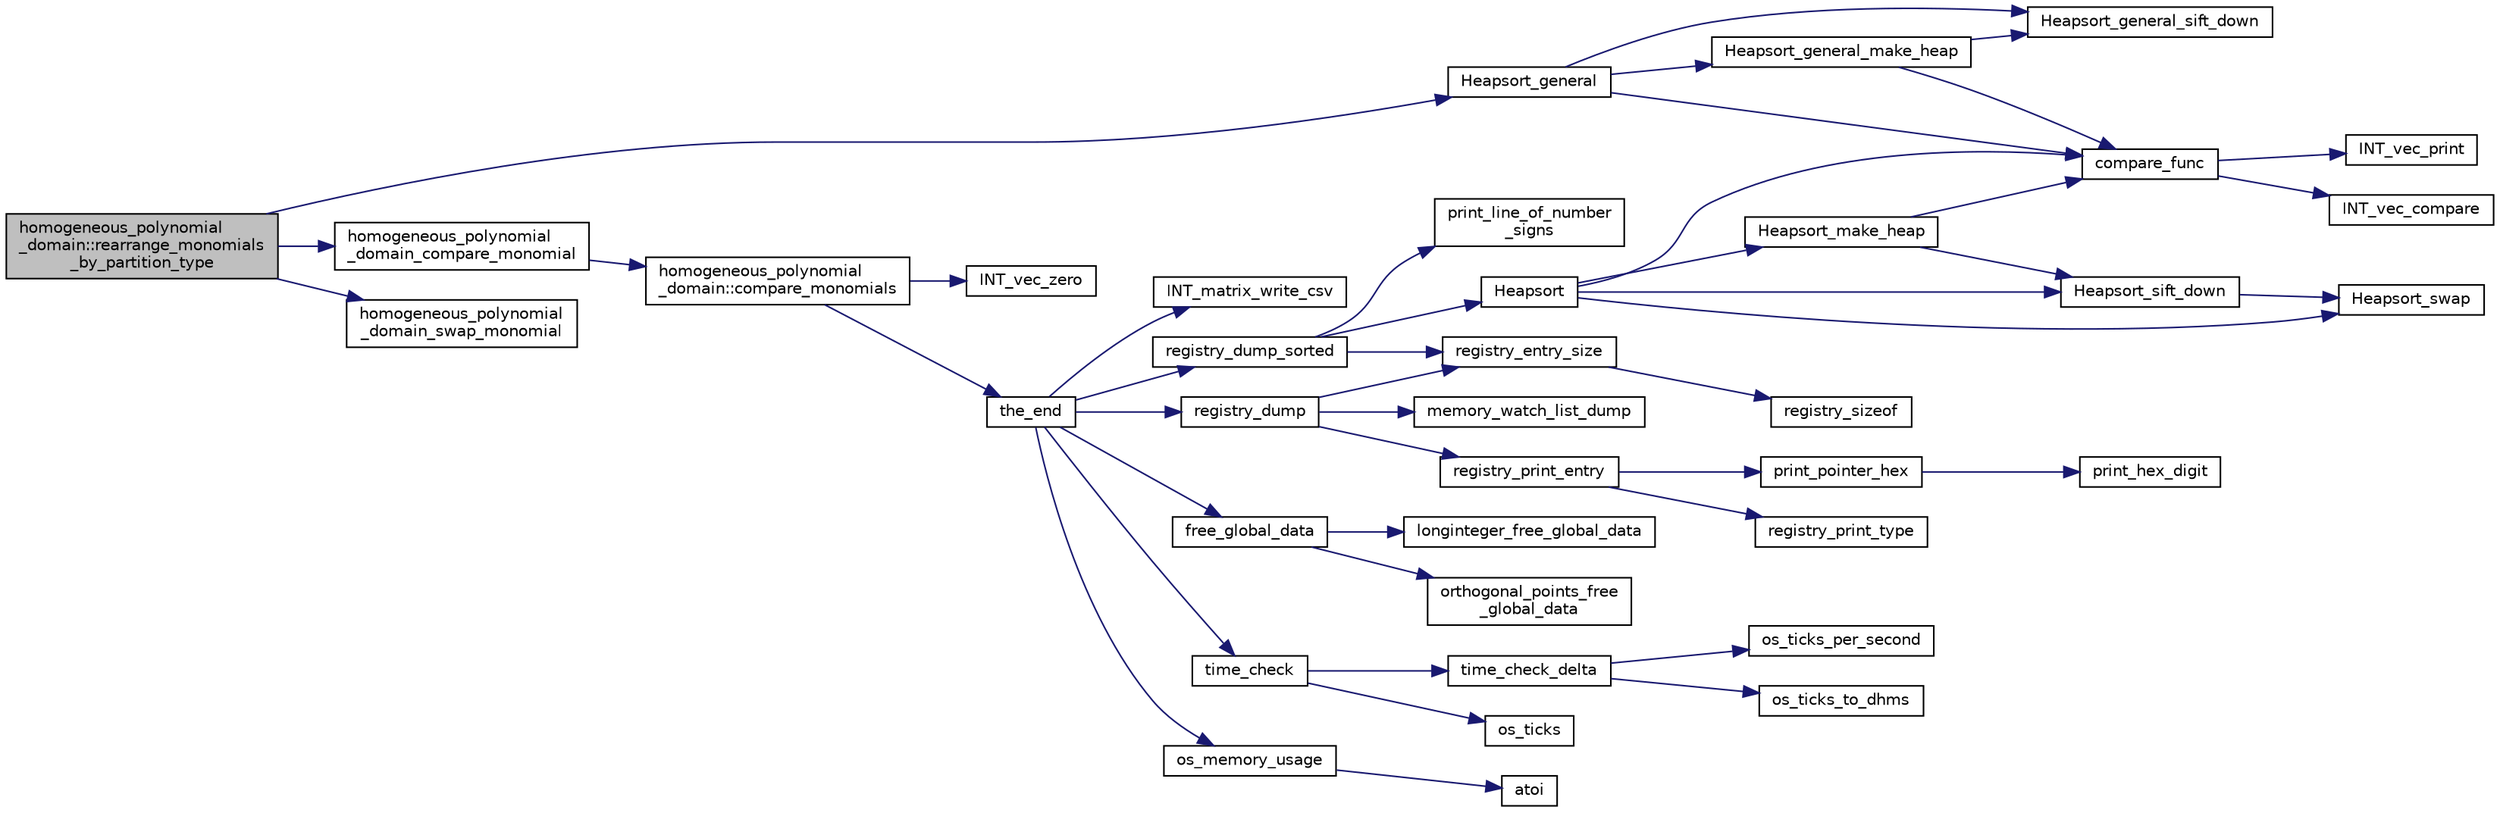 digraph "homogeneous_polynomial_domain::rearrange_monomials_by_partition_type"
{
  edge [fontname="Helvetica",fontsize="10",labelfontname="Helvetica",labelfontsize="10"];
  node [fontname="Helvetica",fontsize="10",shape=record];
  rankdir="LR";
  Node1441 [label="homogeneous_polynomial\l_domain::rearrange_monomials\l_by_partition_type",height=0.2,width=0.4,color="black", fillcolor="grey75", style="filled", fontcolor="black"];
  Node1441 -> Node1442 [color="midnightblue",fontsize="10",style="solid",fontname="Helvetica"];
  Node1442 [label="Heapsort_general",height=0.2,width=0.4,color="black", fillcolor="white", style="filled",URL="$d5/de2/foundations_2data__structures_2data__structures_8h.html#a7a9b4c4e2d2a08682f8c28beecc28ad0"];
  Node1442 -> Node1443 [color="midnightblue",fontsize="10",style="solid",fontname="Helvetica"];
  Node1443 [label="Heapsort_general_make_heap",height=0.2,width=0.4,color="black", fillcolor="white", style="filled",URL="$d4/dd7/sorting_8_c.html#abc00f1346fb6a53dcc572374834f74c1"];
  Node1443 -> Node1444 [color="midnightblue",fontsize="10",style="solid",fontname="Helvetica"];
  Node1444 [label="Heapsort_general_sift_down",height=0.2,width=0.4,color="black", fillcolor="white", style="filled",URL="$d4/dd7/sorting_8_c.html#ac889c1f2ef01fe17e267ac9268c97260"];
  Node1443 -> Node1445 [color="midnightblue",fontsize="10",style="solid",fontname="Helvetica"];
  Node1445 [label="compare_func",height=0.2,width=0.4,color="black", fillcolor="white", style="filled",URL="$dc/d77/pentomino__5x5_8_c.html#af532ec92afffcb63cd1f1180e96642d4"];
  Node1445 -> Node1446 [color="midnightblue",fontsize="10",style="solid",fontname="Helvetica"];
  Node1446 [label="INT_vec_compare",height=0.2,width=0.4,color="black", fillcolor="white", style="filled",URL="$d5/de2/foundations_2data__structures_2data__structures_8h.html#ac1a17fca23fb4a338aef8547a4c2fded"];
  Node1445 -> Node1447 [color="midnightblue",fontsize="10",style="solid",fontname="Helvetica"];
  Node1447 [label="INT_vec_print",height=0.2,width=0.4,color="black", fillcolor="white", style="filled",URL="$df/dbf/sajeeb_8_c.html#a79a5901af0b47dd0d694109543c027fe"];
  Node1442 -> Node1445 [color="midnightblue",fontsize="10",style="solid",fontname="Helvetica"];
  Node1442 -> Node1444 [color="midnightblue",fontsize="10",style="solid",fontname="Helvetica"];
  Node1441 -> Node1448 [color="midnightblue",fontsize="10",style="solid",fontname="Helvetica"];
  Node1448 [label="homogeneous_polynomial\l_domain_compare_monomial",height=0.2,width=0.4,color="black", fillcolor="white", style="filled",URL="$dd/db5/homogeneous__polynomial__domain_8_c.html#aeeedb1f60479ef2d28468b061b654113"];
  Node1448 -> Node1449 [color="midnightblue",fontsize="10",style="solid",fontname="Helvetica"];
  Node1449 [label="homogeneous_polynomial\l_domain::compare_monomials",height=0.2,width=0.4,color="black", fillcolor="white", style="filled",URL="$d2/da7/classhomogeneous__polynomial__domain.html#a05c5959cb62502954c9cf93a85b8c019"];
  Node1449 -> Node1450 [color="midnightblue",fontsize="10",style="solid",fontname="Helvetica"];
  Node1450 [label="INT_vec_zero",height=0.2,width=0.4,color="black", fillcolor="white", style="filled",URL="$df/dbf/sajeeb_8_c.html#aa8c9c7977203577026080f546fe4980f"];
  Node1449 -> Node1451 [color="midnightblue",fontsize="10",style="solid",fontname="Helvetica"];
  Node1451 [label="the_end",height=0.2,width=0.4,color="black", fillcolor="white", style="filled",URL="$d9/d60/discreta_8h.html#a3ebbd3ccb665a9f78deaa7408577b60c"];
  Node1451 -> Node1452 [color="midnightblue",fontsize="10",style="solid",fontname="Helvetica"];
  Node1452 [label="free_global_data",height=0.2,width=0.4,color="black", fillcolor="white", style="filled",URL="$d3/dfb/discreta__global_8_c.html#a6bd9eb050090f8cf1e92db88a459cc28"];
  Node1452 -> Node1453 [color="midnightblue",fontsize="10",style="solid",fontname="Helvetica"];
  Node1453 [label="orthogonal_points_free\l_global_data",height=0.2,width=0.4,color="black", fillcolor="white", style="filled",URL="$d4/d67/geometry_8h.html#a9ff48c751a12182f1cc6ee384f80aa0b"];
  Node1452 -> Node1454 [color="midnightblue",fontsize="10",style="solid",fontname="Helvetica"];
  Node1454 [label="longinteger_free_global_data",height=0.2,width=0.4,color="black", fillcolor="white", style="filled",URL="$de/dc5/algebra__and__number__theory_8h.html#a6160ced6b3ffc2765c111f7d4f94ed42"];
  Node1451 -> Node1455 [color="midnightblue",fontsize="10",style="solid",fontname="Helvetica"];
  Node1455 [label="registry_dump",height=0.2,width=0.4,color="black", fillcolor="white", style="filled",URL="$d5/db4/io__and__os_8h.html#a8ad65cbe10865661e8bafd6be2164955"];
  Node1455 -> Node1456 [color="midnightblue",fontsize="10",style="solid",fontname="Helvetica"];
  Node1456 [label="registry_print_entry",height=0.2,width=0.4,color="black", fillcolor="white", style="filled",URL="$df/d84/foundations_2io__and__os_2memory_8_c.html#a2b54b210ed9aae58085d1ef7fa3bcbff"];
  Node1456 -> Node1457 [color="midnightblue",fontsize="10",style="solid",fontname="Helvetica"];
  Node1457 [label="print_pointer_hex",height=0.2,width=0.4,color="black", fillcolor="white", style="filled",URL="$d5/db4/io__and__os_8h.html#a32add94de62a1d910cc0fc35ed90ab48"];
  Node1457 -> Node1458 [color="midnightblue",fontsize="10",style="solid",fontname="Helvetica"];
  Node1458 [label="print_hex_digit",height=0.2,width=0.4,color="black", fillcolor="white", style="filled",URL="$d4/d74/util_8_c.html#a36c64a828eefed0a0cfdd6186ec92c31"];
  Node1456 -> Node1459 [color="midnightblue",fontsize="10",style="solid",fontname="Helvetica"];
  Node1459 [label="registry_print_type",height=0.2,width=0.4,color="black", fillcolor="white", style="filled",URL="$df/d84/foundations_2io__and__os_2memory_8_c.html#a0c81861cc8a6dd21364c89bb3ac8e82c"];
  Node1455 -> Node1460 [color="midnightblue",fontsize="10",style="solid",fontname="Helvetica"];
  Node1460 [label="registry_entry_size",height=0.2,width=0.4,color="black", fillcolor="white", style="filled",URL="$df/d84/foundations_2io__and__os_2memory_8_c.html#abb7fc0eff582133f5bd8a7cbd78d742b"];
  Node1460 -> Node1461 [color="midnightblue",fontsize="10",style="solid",fontname="Helvetica"];
  Node1461 [label="registry_sizeof",height=0.2,width=0.4,color="black", fillcolor="white", style="filled",URL="$df/d84/foundations_2io__and__os_2memory_8_c.html#a1ebe71d1cd99d79db497355f608be044"];
  Node1455 -> Node1462 [color="midnightblue",fontsize="10",style="solid",fontname="Helvetica"];
  Node1462 [label="memory_watch_list_dump",height=0.2,width=0.4,color="black", fillcolor="white", style="filled",URL="$df/d84/foundations_2io__and__os_2memory_8_c.html#ad0967d55a42071e28f50be4fbe7893bd"];
  Node1451 -> Node1463 [color="midnightblue",fontsize="10",style="solid",fontname="Helvetica"];
  Node1463 [label="registry_dump_sorted",height=0.2,width=0.4,color="black", fillcolor="white", style="filled",URL="$d5/db4/io__and__os_8h.html#aa28c9ee8650332ad2d526d5eb4fae48e"];
  Node1463 -> Node1464 [color="midnightblue",fontsize="10",style="solid",fontname="Helvetica"];
  Node1464 [label="print_line_of_number\l_signs",height=0.2,width=0.4,color="black", fillcolor="white", style="filled",URL="$d5/db4/io__and__os_8h.html#a59b640c1f8b0040f26fa06b641191105"];
  Node1463 -> Node1460 [color="midnightblue",fontsize="10",style="solid",fontname="Helvetica"];
  Node1463 -> Node1465 [color="midnightblue",fontsize="10",style="solid",fontname="Helvetica"];
  Node1465 [label="Heapsort",height=0.2,width=0.4,color="black", fillcolor="white", style="filled",URL="$d5/de2/foundations_2data__structures_2data__structures_8h.html#a2af240488f5893071c88af35d9f06b6d"];
  Node1465 -> Node1466 [color="midnightblue",fontsize="10",style="solid",fontname="Helvetica"];
  Node1466 [label="Heapsort_make_heap",height=0.2,width=0.4,color="black", fillcolor="white", style="filled",URL="$d4/dd7/sorting_8_c.html#ae2f81d9c1e532bee5c80dfae7cc45bcc"];
  Node1466 -> Node1467 [color="midnightblue",fontsize="10",style="solid",fontname="Helvetica"];
  Node1467 [label="Heapsort_sift_down",height=0.2,width=0.4,color="black", fillcolor="white", style="filled",URL="$d4/dd7/sorting_8_c.html#a89625a5f8e99e9a76db45ad133b5a3f3"];
  Node1467 -> Node1468 [color="midnightblue",fontsize="10",style="solid",fontname="Helvetica"];
  Node1468 [label="Heapsort_swap",height=0.2,width=0.4,color="black", fillcolor="white", style="filled",URL="$d4/dd7/sorting_8_c.html#a7d47ff5b6218622f072ca38a87900496"];
  Node1466 -> Node1445 [color="midnightblue",fontsize="10",style="solid",fontname="Helvetica"];
  Node1465 -> Node1445 [color="midnightblue",fontsize="10",style="solid",fontname="Helvetica"];
  Node1465 -> Node1468 [color="midnightblue",fontsize="10",style="solid",fontname="Helvetica"];
  Node1465 -> Node1467 [color="midnightblue",fontsize="10",style="solid",fontname="Helvetica"];
  Node1451 -> Node1469 [color="midnightblue",fontsize="10",style="solid",fontname="Helvetica"];
  Node1469 [label="time_check",height=0.2,width=0.4,color="black", fillcolor="white", style="filled",URL="$d9/d60/discreta_8h.html#a04d64356f0c7cb798e55daec998c527e"];
  Node1469 -> Node1470 [color="midnightblue",fontsize="10",style="solid",fontname="Helvetica"];
  Node1470 [label="os_ticks",height=0.2,width=0.4,color="black", fillcolor="white", style="filled",URL="$d5/db4/io__and__os_8h.html#a3da6d2b09e35d569adb7101dffcb5224"];
  Node1469 -> Node1471 [color="midnightblue",fontsize="10",style="solid",fontname="Helvetica"];
  Node1471 [label="time_check_delta",height=0.2,width=0.4,color="black", fillcolor="white", style="filled",URL="$d3/d72/global_8_c.html#a89a8565e34c7dcbb97180cd6af7454a1"];
  Node1471 -> Node1472 [color="midnightblue",fontsize="10",style="solid",fontname="Helvetica"];
  Node1472 [label="os_ticks_per_second",height=0.2,width=0.4,color="black", fillcolor="white", style="filled",URL="$d5/db4/io__and__os_8h.html#a1b35e7a094dfde9db39ae352c9c17042"];
  Node1471 -> Node1473 [color="midnightblue",fontsize="10",style="solid",fontname="Helvetica"];
  Node1473 [label="os_ticks_to_dhms",height=0.2,width=0.4,color="black", fillcolor="white", style="filled",URL="$d5/db4/io__and__os_8h.html#a0d715587fd9b8ab4e2bc822a2be313ba"];
  Node1451 -> Node1474 [color="midnightblue",fontsize="10",style="solid",fontname="Helvetica"];
  Node1474 [label="os_memory_usage",height=0.2,width=0.4,color="black", fillcolor="white", style="filled",URL="$d5/db4/io__and__os_8h.html#a5d6ab4b80c58e5d8bdb0fd1625709d0b"];
  Node1474 -> Node1475 [color="midnightblue",fontsize="10",style="solid",fontname="Helvetica"];
  Node1475 [label="atoi",height=0.2,width=0.4,color="black", fillcolor="white", style="filled",URL="$d9/d60/discreta_8h.html#ad0ac71cbcb495289e474437d6b7d7fac"];
  Node1451 -> Node1476 [color="midnightblue",fontsize="10",style="solid",fontname="Helvetica"];
  Node1476 [label="INT_matrix_write_csv",height=0.2,width=0.4,color="black", fillcolor="white", style="filled",URL="$d5/db4/io__and__os_8h.html#a57604af509e1d43e918fd38e5f4ee96f"];
  Node1441 -> Node1477 [color="midnightblue",fontsize="10",style="solid",fontname="Helvetica"];
  Node1477 [label="homogeneous_polynomial\l_domain_swap_monomial",height=0.2,width=0.4,color="black", fillcolor="white", style="filled",URL="$dd/db5/homogeneous__polynomial__domain_8_c.html#a00f821ce38623272d3af11a66c3b6f34"];
}
